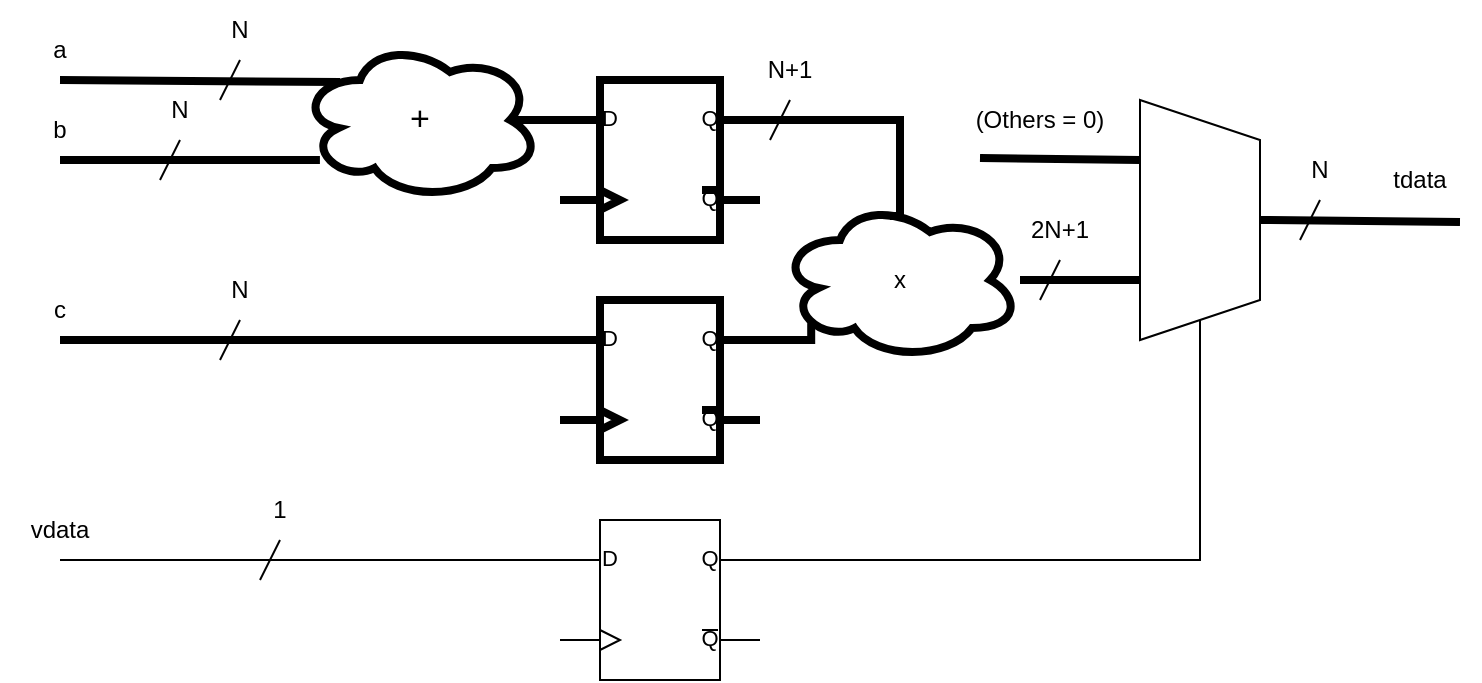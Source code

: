 <mxfile version="24.2.5" type="github">
  <diagram name="Page-1" id="YYzYJQCpNjQC7JcLpgzz">
    <mxGraphModel dx="1434" dy="795" grid="1" gridSize="10" guides="1" tooltips="1" connect="1" arrows="1" fold="1" page="1" pageScale="1" pageWidth="850" pageHeight="1100" math="0" shadow="0">
      <root>
        <mxCell id="0" />
        <mxCell id="1" parent="0" />
        <mxCell id="x1H8nxoaeSYTVMeM0lBN-1" value="" style="endArrow=none;html=1;rounded=0;strokeWidth=4;entryX=0.167;entryY=0.263;entryDx=0;entryDy=0;entryPerimeter=0;" edge="1" parent="1" target="x1H8nxoaeSYTVMeM0lBN-4">
          <mxGeometry width="50" height="50" relative="1" as="geometry">
            <mxPoint x="60" y="190" as="sourcePoint" />
            <mxPoint x="150" y="190" as="targetPoint" />
          </mxGeometry>
        </mxCell>
        <mxCell id="x1H8nxoaeSYTVMeM0lBN-2" value="" style="endArrow=none;html=1;rounded=0;strokeWidth=4;entryX=0.083;entryY=0.75;entryDx=0;entryDy=0;entryPerimeter=0;" edge="1" parent="1" target="x1H8nxoaeSYTVMeM0lBN-4">
          <mxGeometry width="50" height="50" relative="1" as="geometry">
            <mxPoint x="60" y="230" as="sourcePoint" />
            <mxPoint x="150" y="240" as="targetPoint" />
          </mxGeometry>
        </mxCell>
        <mxCell id="x1H8nxoaeSYTVMeM0lBN-3" value="" style="endArrow=none;html=1;rounded=0;strokeWidth=4;entryX=0;entryY=0.25;entryDx=0;entryDy=0;entryPerimeter=0;" edge="1" parent="1" target="x1H8nxoaeSYTVMeM0lBN-8">
          <mxGeometry width="50" height="50" relative="1" as="geometry">
            <mxPoint x="60" y="320" as="sourcePoint" />
            <mxPoint x="150" y="330" as="targetPoint" />
          </mxGeometry>
        </mxCell>
        <mxCell id="x1H8nxoaeSYTVMeM0lBN-4" value="&lt;font style=&quot;font-size: 17px;&quot;&gt;+&lt;/font&gt;" style="ellipse;shape=cloud;whiteSpace=wrap;html=1;strokeWidth=4;" vertex="1" parent="1">
          <mxGeometry x="180" y="170" width="120" height="80" as="geometry" />
        </mxCell>
        <mxCell id="x1H8nxoaeSYTVMeM0lBN-5" value="" style="verticalLabelPosition=bottom;shadow=0;dashed=0;align=center;html=1;verticalAlign=top;shape=mxgraph.electrical.logic_gates.d_type_flip-flop;strokeWidth=4;" vertex="1" parent="1">
          <mxGeometry x="310" y="190" width="100" height="80" as="geometry" />
        </mxCell>
        <mxCell id="x1H8nxoaeSYTVMeM0lBN-6" value="" style="endArrow=none;html=1;rounded=0;strokeWidth=4;exitX=0.875;exitY=0.5;exitDx=0;exitDy=0;exitPerimeter=0;entryX=0;entryY=0.25;entryDx=0;entryDy=0;entryPerimeter=0;" edge="1" parent="1" source="x1H8nxoaeSYTVMeM0lBN-4" target="x1H8nxoaeSYTVMeM0lBN-5">
          <mxGeometry width="50" height="50" relative="1" as="geometry">
            <mxPoint x="290" y="209.5" as="sourcePoint" />
            <mxPoint x="340" y="220" as="targetPoint" />
          </mxGeometry>
        </mxCell>
        <mxCell id="x1H8nxoaeSYTVMeM0lBN-15" style="edgeStyle=orthogonalEdgeStyle;rounded=0;orthogonalLoop=1;jettySize=auto;html=1;entryX=0.75;entryY=1;entryDx=0;entryDy=0;strokeWidth=4;endArrow=none;endFill=0;" edge="1" parent="1" source="x1H8nxoaeSYTVMeM0lBN-7" target="x1H8nxoaeSYTVMeM0lBN-14">
          <mxGeometry relative="1" as="geometry" />
        </mxCell>
        <mxCell id="x1H8nxoaeSYTVMeM0lBN-7" value="x" style="ellipse;shape=cloud;whiteSpace=wrap;html=1;strokeWidth=4;" vertex="1" parent="1">
          <mxGeometry x="420" y="250" width="120" height="80" as="geometry" />
        </mxCell>
        <mxCell id="x1H8nxoaeSYTVMeM0lBN-8" value="" style="verticalLabelPosition=bottom;shadow=0;dashed=0;align=center;html=1;verticalAlign=top;shape=mxgraph.electrical.logic_gates.d_type_flip-flop;strokeWidth=4;" vertex="1" parent="1">
          <mxGeometry x="310" y="300" width="100" height="80" as="geometry" />
        </mxCell>
        <mxCell id="x1H8nxoaeSYTVMeM0lBN-9" style="edgeStyle=orthogonalEdgeStyle;rounded=0;orthogonalLoop=1;jettySize=auto;html=1;exitX=1;exitY=0.25;exitDx=0;exitDy=0;exitPerimeter=0;entryX=0.13;entryY=0.77;entryDx=0;entryDy=0;entryPerimeter=0;strokeWidth=4;endArrow=none;endFill=0;" edge="1" parent="1" source="x1H8nxoaeSYTVMeM0lBN-8" target="x1H8nxoaeSYTVMeM0lBN-7">
          <mxGeometry relative="1" as="geometry" />
        </mxCell>
        <mxCell id="x1H8nxoaeSYTVMeM0lBN-10" style="edgeStyle=orthogonalEdgeStyle;rounded=0;orthogonalLoop=1;jettySize=auto;html=1;exitX=1;exitY=0.25;exitDx=0;exitDy=0;exitPerimeter=0;entryX=0.458;entryY=0.1;entryDx=0;entryDy=0;entryPerimeter=0;endArrow=none;endFill=0;strokeWidth=4;" edge="1" parent="1" source="x1H8nxoaeSYTVMeM0lBN-5" target="x1H8nxoaeSYTVMeM0lBN-7">
          <mxGeometry relative="1" as="geometry">
            <Array as="points">
              <mxPoint x="480" y="210" />
              <mxPoint x="480" y="258" />
            </Array>
          </mxGeometry>
        </mxCell>
        <mxCell id="x1H8nxoaeSYTVMeM0lBN-11" value="" style="endArrow=none;html=1;rounded=0;strokeWidth=1;entryX=0;entryY=0.25;entryDx=0;entryDy=0;entryPerimeter=0;" edge="1" parent="1">
          <mxGeometry width="50" height="50" relative="1" as="geometry">
            <mxPoint x="60" y="430" as="sourcePoint" />
            <mxPoint x="310" y="430" as="targetPoint" />
          </mxGeometry>
        </mxCell>
        <mxCell id="x1H8nxoaeSYTVMeM0lBN-13" style="edgeStyle=orthogonalEdgeStyle;rounded=0;orthogonalLoop=1;jettySize=auto;html=1;exitX=1;exitY=0.25;exitDx=0;exitDy=0;exitPerimeter=0;endArrow=none;endFill=0;" edge="1" parent="1" source="x1H8nxoaeSYTVMeM0lBN-12" target="x1H8nxoaeSYTVMeM0lBN-14">
          <mxGeometry relative="1" as="geometry">
            <mxPoint x="590" y="430" as="targetPoint" />
          </mxGeometry>
        </mxCell>
        <mxCell id="x1H8nxoaeSYTVMeM0lBN-12" value="" style="verticalLabelPosition=bottom;shadow=0;dashed=0;align=center;html=1;verticalAlign=top;shape=mxgraph.electrical.logic_gates.d_type_flip-flop;strokeWidth=1;" vertex="1" parent="1">
          <mxGeometry x="310" y="410" width="100" height="80" as="geometry" />
        </mxCell>
        <mxCell id="x1H8nxoaeSYTVMeM0lBN-14" value="" style="shape=trapezoid;perimeter=trapezoidPerimeter;whiteSpace=wrap;html=1;fixedSize=1;rotation=90;" vertex="1" parent="1">
          <mxGeometry x="570" y="230" width="120" height="60" as="geometry" />
        </mxCell>
        <mxCell id="x1H8nxoaeSYTVMeM0lBN-16" value="" style="endArrow=none;html=1;rounded=0;strokeWidth=4;entryX=0.25;entryY=1;entryDx=0;entryDy=0;" edge="1" parent="1" target="x1H8nxoaeSYTVMeM0lBN-14">
          <mxGeometry width="50" height="50" relative="1" as="geometry">
            <mxPoint x="520" y="229" as="sourcePoint" />
            <mxPoint x="590" y="230" as="targetPoint" />
          </mxGeometry>
        </mxCell>
        <mxCell id="x1H8nxoaeSYTVMeM0lBN-17" value="" style="endArrow=none;html=1;rounded=0;strokeWidth=4;entryX=0.25;entryY=1;entryDx=0;entryDy=0;exitX=0.5;exitY=0;exitDx=0;exitDy=0;" edge="1" parent="1" source="x1H8nxoaeSYTVMeM0lBN-14">
          <mxGeometry width="50" height="50" relative="1" as="geometry">
            <mxPoint x="680" y="260" as="sourcePoint" />
            <mxPoint x="760" y="261" as="targetPoint" />
          </mxGeometry>
        </mxCell>
        <mxCell id="x1H8nxoaeSYTVMeM0lBN-18" value="" style="endArrow=none;html=1;rounded=0;" edge="1" parent="1">
          <mxGeometry width="50" height="50" relative="1" as="geometry">
            <mxPoint x="160" y="440" as="sourcePoint" />
            <mxPoint x="170" y="420" as="targetPoint" />
          </mxGeometry>
        </mxCell>
        <mxCell id="x1H8nxoaeSYTVMeM0lBN-19" value="1" style="text;html=1;align=center;verticalAlign=middle;whiteSpace=wrap;rounded=0;" vertex="1" parent="1">
          <mxGeometry x="140" y="390" width="60" height="30" as="geometry" />
        </mxCell>
        <mxCell id="x1H8nxoaeSYTVMeM0lBN-20" value="" style="endArrow=none;html=1;rounded=0;" edge="1" parent="1">
          <mxGeometry width="50" height="50" relative="1" as="geometry">
            <mxPoint x="140" y="330" as="sourcePoint" />
            <mxPoint x="150" y="310" as="targetPoint" />
          </mxGeometry>
        </mxCell>
        <mxCell id="x1H8nxoaeSYTVMeM0lBN-21" value="N" style="text;html=1;align=center;verticalAlign=middle;whiteSpace=wrap;rounded=0;" vertex="1" parent="1">
          <mxGeometry x="120" y="280" width="60" height="30" as="geometry" />
        </mxCell>
        <mxCell id="x1H8nxoaeSYTVMeM0lBN-22" value="" style="endArrow=none;html=1;rounded=0;" edge="1" parent="1">
          <mxGeometry width="50" height="50" relative="1" as="geometry">
            <mxPoint x="110" y="240" as="sourcePoint" />
            <mxPoint x="120" y="220" as="targetPoint" />
          </mxGeometry>
        </mxCell>
        <mxCell id="x1H8nxoaeSYTVMeM0lBN-23" value="N" style="text;html=1;align=center;verticalAlign=middle;whiteSpace=wrap;rounded=0;" vertex="1" parent="1">
          <mxGeometry x="90" y="190" width="60" height="30" as="geometry" />
        </mxCell>
        <mxCell id="x1H8nxoaeSYTVMeM0lBN-24" value="" style="endArrow=none;html=1;rounded=0;" edge="1" parent="1">
          <mxGeometry width="50" height="50" relative="1" as="geometry">
            <mxPoint x="140" y="200" as="sourcePoint" />
            <mxPoint x="150" y="180" as="targetPoint" />
          </mxGeometry>
        </mxCell>
        <mxCell id="x1H8nxoaeSYTVMeM0lBN-25" value="N" style="text;html=1;align=center;verticalAlign=middle;whiteSpace=wrap;rounded=0;" vertex="1" parent="1">
          <mxGeometry x="120" y="150" width="60" height="30" as="geometry" />
        </mxCell>
        <mxCell id="x1H8nxoaeSYTVMeM0lBN-26" value="c" style="text;html=1;align=center;verticalAlign=middle;whiteSpace=wrap;rounded=0;" vertex="1" parent="1">
          <mxGeometry x="30" y="290" width="60" height="30" as="geometry" />
        </mxCell>
        <mxCell id="x1H8nxoaeSYTVMeM0lBN-27" value="b" style="text;html=1;align=center;verticalAlign=middle;whiteSpace=wrap;rounded=0;" vertex="1" parent="1">
          <mxGeometry x="30" y="200" width="60" height="30" as="geometry" />
        </mxCell>
        <mxCell id="x1H8nxoaeSYTVMeM0lBN-28" value="a" style="text;html=1;align=center;verticalAlign=middle;whiteSpace=wrap;rounded=0;" vertex="1" parent="1">
          <mxGeometry x="30" y="160" width="60" height="30" as="geometry" />
        </mxCell>
        <mxCell id="x1H8nxoaeSYTVMeM0lBN-29" value="vdata" style="text;html=1;align=center;verticalAlign=middle;whiteSpace=wrap;rounded=0;" vertex="1" parent="1">
          <mxGeometry x="30" y="400" width="60" height="30" as="geometry" />
        </mxCell>
        <mxCell id="x1H8nxoaeSYTVMeM0lBN-30" value="(Others = 0)" style="text;html=1;align=center;verticalAlign=middle;whiteSpace=wrap;rounded=0;" vertex="1" parent="1">
          <mxGeometry x="500" y="195" width="100" height="30" as="geometry" />
        </mxCell>
        <mxCell id="x1H8nxoaeSYTVMeM0lBN-31" value="" style="endArrow=none;html=1;rounded=0;" edge="1" parent="1">
          <mxGeometry width="50" height="50" relative="1" as="geometry">
            <mxPoint x="415" y="220" as="sourcePoint" />
            <mxPoint x="425" y="200" as="targetPoint" />
          </mxGeometry>
        </mxCell>
        <mxCell id="x1H8nxoaeSYTVMeM0lBN-32" value="N+1" style="text;html=1;align=center;verticalAlign=middle;whiteSpace=wrap;rounded=0;" vertex="1" parent="1">
          <mxGeometry x="395" y="170" width="60" height="30" as="geometry" />
        </mxCell>
        <mxCell id="x1H8nxoaeSYTVMeM0lBN-33" value="" style="endArrow=none;html=1;rounded=0;" edge="1" parent="1">
          <mxGeometry width="50" height="50" relative="1" as="geometry">
            <mxPoint x="550" y="300" as="sourcePoint" />
            <mxPoint x="560" y="280" as="targetPoint" />
          </mxGeometry>
        </mxCell>
        <mxCell id="x1H8nxoaeSYTVMeM0lBN-34" value="2N+1" style="text;html=1;align=center;verticalAlign=middle;whiteSpace=wrap;rounded=0;" vertex="1" parent="1">
          <mxGeometry x="530" y="250" width="60" height="30" as="geometry" />
        </mxCell>
        <mxCell id="x1H8nxoaeSYTVMeM0lBN-35" value="tdata" style="text;html=1;align=center;verticalAlign=middle;whiteSpace=wrap;rounded=0;" vertex="1" parent="1">
          <mxGeometry x="710" y="225" width="60" height="30" as="geometry" />
        </mxCell>
        <mxCell id="x1H8nxoaeSYTVMeM0lBN-36" value="" style="endArrow=none;html=1;rounded=0;" edge="1" parent="1">
          <mxGeometry width="50" height="50" relative="1" as="geometry">
            <mxPoint x="680" y="270" as="sourcePoint" />
            <mxPoint x="690" y="250" as="targetPoint" />
          </mxGeometry>
        </mxCell>
        <mxCell id="x1H8nxoaeSYTVMeM0lBN-37" value="N" style="text;html=1;align=center;verticalAlign=middle;whiteSpace=wrap;rounded=0;" vertex="1" parent="1">
          <mxGeometry x="660" y="220" width="60" height="30" as="geometry" />
        </mxCell>
      </root>
    </mxGraphModel>
  </diagram>
</mxfile>
